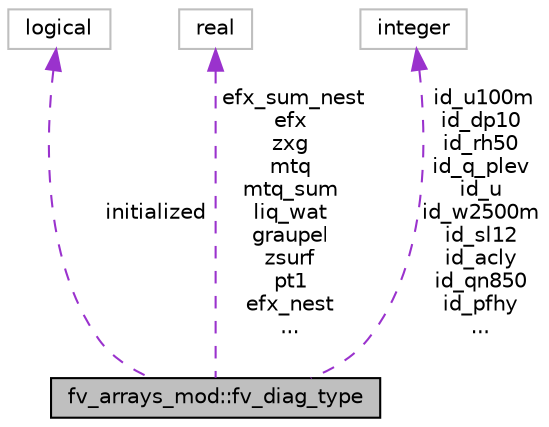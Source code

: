 digraph "fv_arrays_mod::fv_diag_type"
{
 // INTERACTIVE_SVG=YES
  edge [fontname="Helvetica",fontsize="10",labelfontname="Helvetica",labelfontsize="10"];
  node [fontname="Helvetica",fontsize="10",shape=record];
  Node1 [label="fv_arrays_mod::fv_diag_type",height=0.2,width=0.4,color="black", fillcolor="grey75", style="filled" fontcolor="black"];
  Node2 -> Node1 [dir="back",color="darkorchid3",fontsize="10",style="dashed",label=" initialized" ,fontname="Helvetica"];
  Node2 [label="logical",height=0.2,width=0.4,color="grey75", fillcolor="white", style="filled"];
  Node3 -> Node1 [dir="back",color="darkorchid3",fontsize="10",style="dashed",label=" efx_sum_nest\nefx\nzxg\nmtq\nmtq_sum\nliq_wat\ngraupel\nzsurf\npt1\nefx_nest\n..." ,fontname="Helvetica"];
  Node3 [label="real",height=0.2,width=0.4,color="grey75", fillcolor="white", style="filled"];
  Node4 -> Node1 [dir="back",color="darkorchid3",fontsize="10",style="dashed",label=" id_u100m\nid_dp10\nid_rh50\nid_q_plev\nid_u\nid_w2500m\nid_sl12\nid_acly\nid_qn850\nid_pfhy\n..." ,fontname="Helvetica"];
  Node4 [label="integer",height=0.2,width=0.4,color="grey75", fillcolor="white", style="filled"];
}
